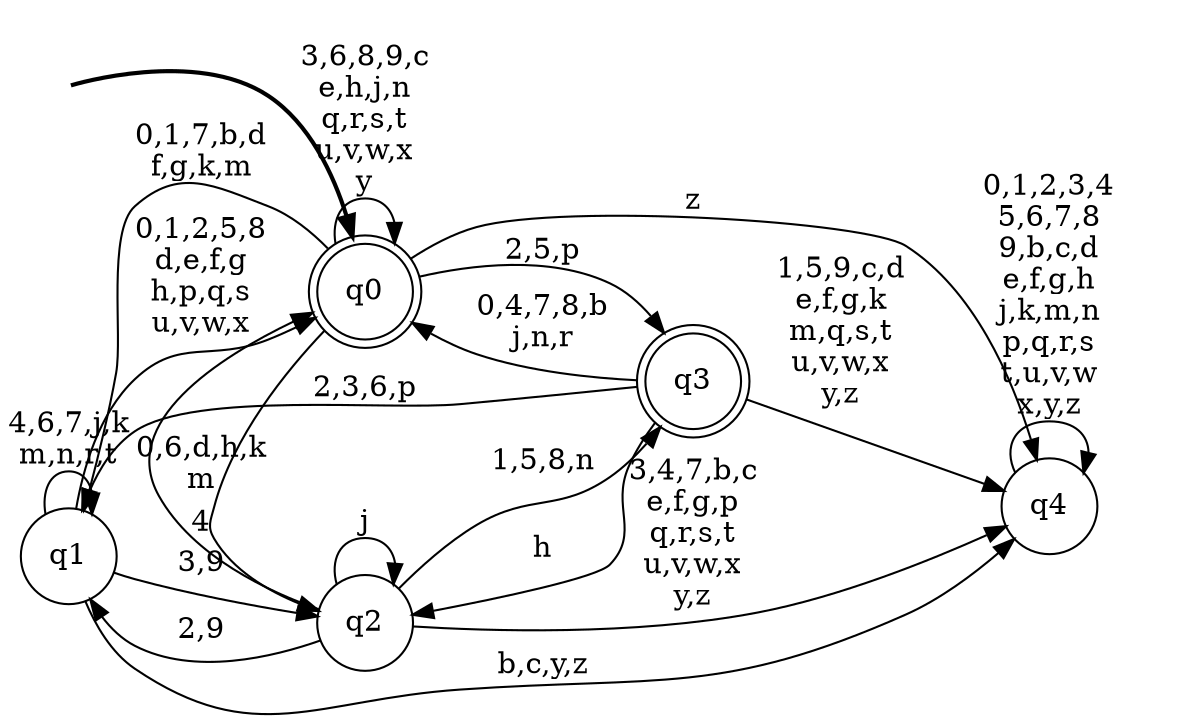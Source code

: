 digraph BlueStar {
__start0 [style = invis, shape = none, label = "", width = 0, height = 0];

rankdir=LR;
size="8,5";

s0 [style="rounded,filled", color="black", fillcolor="white" shape="doublecircle", label="q0"];
s1 [style="filled", color="black", fillcolor="white" shape="circle", label="q1"];
s2 [style="filled", color="black", fillcolor="white" shape="circle", label="q2"];
s3 [style="rounded,filled", color="black", fillcolor="white" shape="doublecircle", label="q3"];
s4 [style="filled", color="black", fillcolor="white" shape="circle", label="q4"];
subgraph cluster_main { 
	graph [pad=".75", ranksep="0.15", nodesep="0.15"];
	 style=invis; 
	__start0 -> s0 [penwidth=2];
}
s0 -> s0 [label="3,6,8,9,c\ne,h,j,n\nq,r,s,t\nu,v,w,x\ny"];
s0 -> s1 [label="0,1,7,b,d\nf,g,k,m"];
s0 -> s2 [label="4"];
s0 -> s3 [label="2,5,p"];
s0 -> s4 [label="z"];
s1 -> s0 [label="0,1,2,5,8\nd,e,f,g\nh,p,q,s\nu,v,w,x"];
s1 -> s1 [label="4,6,7,j,k\nm,n,r,t"];
s1 -> s2 [label="3,9"];
s1 -> s4 [label="b,c,y,z"];
s2 -> s0 [label="0,6,d,h,k\nm"];
s2 -> s1 [label="2,9"];
s2 -> s2 [label="j"];
s2 -> s3 [label="1,5,8,n"];
s2 -> s4 [label="3,4,7,b,c\ne,f,g,p\nq,r,s,t\nu,v,w,x\ny,z"];
s3 -> s0 [label="0,4,7,8,b\nj,n,r"];
s3 -> s1 [label="2,3,6,p"];
s3 -> s2 [label="h"];
s3 -> s4 [label="1,5,9,c,d\ne,f,g,k\nm,q,s,t\nu,v,w,x\ny,z"];
s4 -> s4 [label="0,1,2,3,4\n5,6,7,8\n9,b,c,d\ne,f,g,h\nj,k,m,n\np,q,r,s\nt,u,v,w\nx,y,z"];

}
